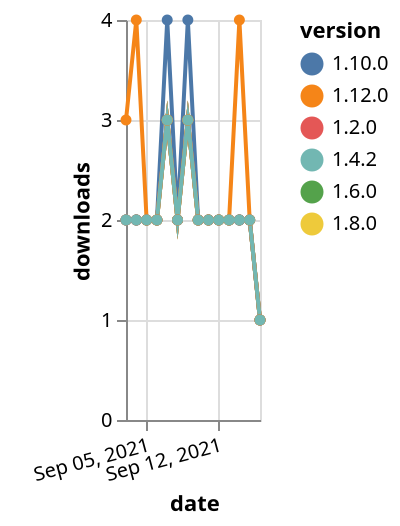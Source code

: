 {"$schema": "https://vega.github.io/schema/vega-lite/v5.json", "description": "A simple bar chart with embedded data.", "data": {"values": [{"date": "2021-09-03", "total": 1485, "delta": 2, "version": "1.6.0"}, {"date": "2021-09-04", "total": 1487, "delta": 2, "version": "1.6.0"}, {"date": "2021-09-05", "total": 1489, "delta": 2, "version": "1.6.0"}, {"date": "2021-09-06", "total": 1491, "delta": 2, "version": "1.6.0"}, {"date": "2021-09-07", "total": 1494, "delta": 3, "version": "1.6.0"}, {"date": "2021-09-08", "total": 1496, "delta": 2, "version": "1.6.0"}, {"date": "2021-09-09", "total": 1499, "delta": 3, "version": "1.6.0"}, {"date": "2021-09-10", "total": 1501, "delta": 2, "version": "1.6.0"}, {"date": "2021-09-11", "total": 1503, "delta": 2, "version": "1.6.0"}, {"date": "2021-09-12", "total": 1505, "delta": 2, "version": "1.6.0"}, {"date": "2021-09-13", "total": 1507, "delta": 2, "version": "1.6.0"}, {"date": "2021-09-14", "total": 1509, "delta": 2, "version": "1.6.0"}, {"date": "2021-09-15", "total": 1511, "delta": 2, "version": "1.6.0"}, {"date": "2021-09-16", "total": 1512, "delta": 1, "version": "1.6.0"}, {"date": "2021-09-03", "total": 1023, "delta": 2, "version": "1.8.0"}, {"date": "2021-09-04", "total": 1025, "delta": 2, "version": "1.8.0"}, {"date": "2021-09-05", "total": 1027, "delta": 2, "version": "1.8.0"}, {"date": "2021-09-06", "total": 1029, "delta": 2, "version": "1.8.0"}, {"date": "2021-09-07", "total": 1032, "delta": 3, "version": "1.8.0"}, {"date": "2021-09-08", "total": 1034, "delta": 2, "version": "1.8.0"}, {"date": "2021-09-09", "total": 1037, "delta": 3, "version": "1.8.0"}, {"date": "2021-09-10", "total": 1039, "delta": 2, "version": "1.8.0"}, {"date": "2021-09-11", "total": 1041, "delta": 2, "version": "1.8.0"}, {"date": "2021-09-12", "total": 1043, "delta": 2, "version": "1.8.0"}, {"date": "2021-09-13", "total": 1045, "delta": 2, "version": "1.8.0"}, {"date": "2021-09-14", "total": 1047, "delta": 2, "version": "1.8.0"}, {"date": "2021-09-15", "total": 1049, "delta": 2, "version": "1.8.0"}, {"date": "2021-09-16", "total": 1050, "delta": 1, "version": "1.8.0"}, {"date": "2021-09-03", "total": 727, "delta": 2, "version": "1.10.0"}, {"date": "2021-09-04", "total": 729, "delta": 2, "version": "1.10.0"}, {"date": "2021-09-05", "total": 731, "delta": 2, "version": "1.10.0"}, {"date": "2021-09-06", "total": 733, "delta": 2, "version": "1.10.0"}, {"date": "2021-09-07", "total": 737, "delta": 4, "version": "1.10.0"}, {"date": "2021-09-08", "total": 739, "delta": 2, "version": "1.10.0"}, {"date": "2021-09-09", "total": 743, "delta": 4, "version": "1.10.0"}, {"date": "2021-09-10", "total": 745, "delta": 2, "version": "1.10.0"}, {"date": "2021-09-11", "total": 747, "delta": 2, "version": "1.10.0"}, {"date": "2021-09-12", "total": 749, "delta": 2, "version": "1.10.0"}, {"date": "2021-09-13", "total": 751, "delta": 2, "version": "1.10.0"}, {"date": "2021-09-14", "total": 753, "delta": 2, "version": "1.10.0"}, {"date": "2021-09-15", "total": 755, "delta": 2, "version": "1.10.0"}, {"date": "2021-09-16", "total": 756, "delta": 1, "version": "1.10.0"}, {"date": "2021-09-03", "total": 2052, "delta": 2, "version": "1.2.0"}, {"date": "2021-09-04", "total": 2054, "delta": 2, "version": "1.2.0"}, {"date": "2021-09-05", "total": 2056, "delta": 2, "version": "1.2.0"}, {"date": "2021-09-06", "total": 2058, "delta": 2, "version": "1.2.0"}, {"date": "2021-09-07", "total": 2061, "delta": 3, "version": "1.2.0"}, {"date": "2021-09-08", "total": 2063, "delta": 2, "version": "1.2.0"}, {"date": "2021-09-09", "total": 2066, "delta": 3, "version": "1.2.0"}, {"date": "2021-09-10", "total": 2068, "delta": 2, "version": "1.2.0"}, {"date": "2021-09-11", "total": 2070, "delta": 2, "version": "1.2.0"}, {"date": "2021-09-12", "total": 2072, "delta": 2, "version": "1.2.0"}, {"date": "2021-09-13", "total": 2074, "delta": 2, "version": "1.2.0"}, {"date": "2021-09-14", "total": 2076, "delta": 2, "version": "1.2.0"}, {"date": "2021-09-15", "total": 2078, "delta": 2, "version": "1.2.0"}, {"date": "2021-09-16", "total": 2079, "delta": 1, "version": "1.2.0"}, {"date": "2021-09-03", "total": 233, "delta": 3, "version": "1.12.0"}, {"date": "2021-09-04", "total": 237, "delta": 4, "version": "1.12.0"}, {"date": "2021-09-05", "total": 239, "delta": 2, "version": "1.12.0"}, {"date": "2021-09-06", "total": 241, "delta": 2, "version": "1.12.0"}, {"date": "2021-09-07", "total": 244, "delta": 3, "version": "1.12.0"}, {"date": "2021-09-08", "total": 246, "delta": 2, "version": "1.12.0"}, {"date": "2021-09-09", "total": 249, "delta": 3, "version": "1.12.0"}, {"date": "2021-09-10", "total": 251, "delta": 2, "version": "1.12.0"}, {"date": "2021-09-11", "total": 253, "delta": 2, "version": "1.12.0"}, {"date": "2021-09-12", "total": 255, "delta": 2, "version": "1.12.0"}, {"date": "2021-09-13", "total": 257, "delta": 2, "version": "1.12.0"}, {"date": "2021-09-14", "total": 261, "delta": 4, "version": "1.12.0"}, {"date": "2021-09-15", "total": 263, "delta": 2, "version": "1.12.0"}, {"date": "2021-09-16", "total": 264, "delta": 1, "version": "1.12.0"}, {"date": "2021-09-03", "total": 1670, "delta": 2, "version": "1.4.2"}, {"date": "2021-09-04", "total": 1672, "delta": 2, "version": "1.4.2"}, {"date": "2021-09-05", "total": 1674, "delta": 2, "version": "1.4.2"}, {"date": "2021-09-06", "total": 1676, "delta": 2, "version": "1.4.2"}, {"date": "2021-09-07", "total": 1679, "delta": 3, "version": "1.4.2"}, {"date": "2021-09-08", "total": 1681, "delta": 2, "version": "1.4.2"}, {"date": "2021-09-09", "total": 1684, "delta": 3, "version": "1.4.2"}, {"date": "2021-09-10", "total": 1686, "delta": 2, "version": "1.4.2"}, {"date": "2021-09-11", "total": 1688, "delta": 2, "version": "1.4.2"}, {"date": "2021-09-12", "total": 1690, "delta": 2, "version": "1.4.2"}, {"date": "2021-09-13", "total": 1692, "delta": 2, "version": "1.4.2"}, {"date": "2021-09-14", "total": 1694, "delta": 2, "version": "1.4.2"}, {"date": "2021-09-15", "total": 1696, "delta": 2, "version": "1.4.2"}, {"date": "2021-09-16", "total": 1697, "delta": 1, "version": "1.4.2"}]}, "width": "container", "mark": {"type": "line", "point": {"filled": true}}, "encoding": {"x": {"field": "date", "type": "temporal", "timeUnit": "yearmonthdate", "title": "date", "axis": {"labelAngle": -15}}, "y": {"field": "delta", "type": "quantitative", "title": "downloads"}, "color": {"field": "version", "type": "nominal"}, "tooltip": {"field": "delta"}}}